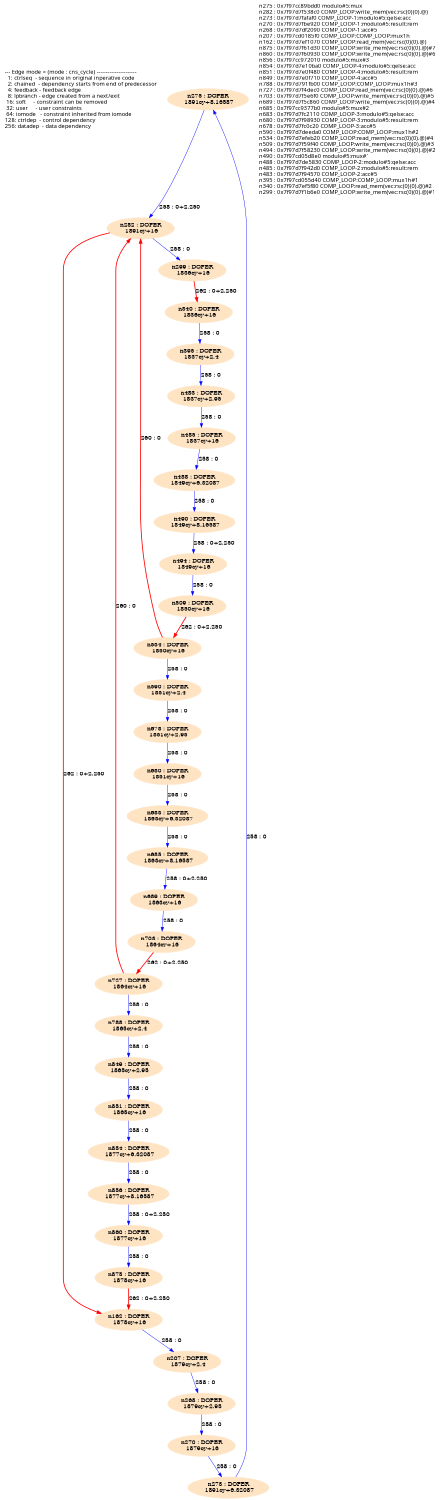 digraph G {
  size="7.5,10"; center=true; ratio=auto;
  m1[fontname=Fixed,labeljust=left,label="--- Edge mode = (mode : cns_cycle) ----------------------\l  1: ctrlseq  - sequence in original inperative code     \l  2: chained  - dependency starts from end of predecessor\l  4: feedback - feedback edge                            \l  8: lpbranch - edge created from a next/exit            \l 16: soft     - constraint can be removed                \l 32: user     - user constraints                         \l 64: iomode   - constraint inherited from iomode         \l128: ctrldep  - control dependency                       \l256: datadep  - data dependency                          \l",shape=none];
  n275[label="n275 : DOPER\n 1891cy+8.16587\n",shape=ellipse,style=filled,color=bisque];
  n282[label="n282 : DOPER\n 1891cy+16\n",shape=ellipse,style=filled,color=bisque];
  n273[label="n273 : DOPER\n 1891cy+6.32087\n",shape=ellipse,style=filled,color=bisque];
  n270[label="n270 : DOPER\n 1879cy+16\n",shape=ellipse,style=filled,color=bisque];
  n268[label="n268 : DOPER\n 1879cy+2.95\n",shape=ellipse,style=filled,color=bisque];
  n207[label="n207 : DOPER\n 1879cy+2.4\n",shape=ellipse,style=filled,color=bisque];
  n162[label="n162 : DOPER\n 1878cy+16\n",shape=ellipse,style=filled,color=bisque];
  n875[label="n875 : DOPER\n 1878cy+16\n",shape=ellipse,style=filled,color=bisque];
  n860[label="n860 : DOPER\n 1877cy+16\n",shape=ellipse,style=filled,color=bisque];
  n856[label="n856 : DOPER\n 1877cy+8.16587\n",shape=ellipse,style=filled,color=bisque];
  n854[label="n854 : DOPER\n 1877cy+6.32087\n",shape=ellipse,style=filled,color=bisque];
  n851[label="n851 : DOPER\n 1865cy+16\n",shape=ellipse,style=filled,color=bisque];
  n849[label="n849 : DOPER\n 1865cy+2.95\n",shape=ellipse,style=filled,color=bisque];
  n788[label="n788 : DOPER\n 1865cy+2.4\n",shape=ellipse,style=filled,color=bisque];
  n727[label="n727 : DOPER\n 1864cy+16\n",shape=ellipse,style=filled,color=bisque];
  n703[label="n703 : DOPER\n 1864cy+16\n",shape=ellipse,style=filled,color=bisque];
  n689[label="n689 : DOPER\n 1863cy+16\n",shape=ellipse,style=filled,color=bisque];
  n685[label="n685 : DOPER\n 1863cy+8.16587\n",shape=ellipse,style=filled,color=bisque];
  n683[label="n683 : DOPER\n 1863cy+6.32087\n",shape=ellipse,style=filled,color=bisque];
  n680[label="n680 : DOPER\n 1851cy+16\n",shape=ellipse,style=filled,color=bisque];
  n678[label="n678 : DOPER\n 1851cy+2.95\n",shape=ellipse,style=filled,color=bisque];
  n590[label="n590 : DOPER\n 1851cy+2.4\n",shape=ellipse,style=filled,color=bisque];
  n534[label="n534 : DOPER\n 1850cy+16\n",shape=ellipse,style=filled,color=bisque];
  n509[label="n509 : DOPER\n 1850cy+16\n",shape=ellipse,style=filled,color=bisque];
  n494[label="n494 : DOPER\n 1849cy+16\n",shape=ellipse,style=filled,color=bisque];
  n490[label="n490 : DOPER\n 1849cy+8.16587\n",shape=ellipse,style=filled,color=bisque];
  n488[label="n488 : DOPER\n 1849cy+6.32087\n",shape=ellipse,style=filled,color=bisque];
  n485[label="n485 : DOPER\n 1837cy+16\n",shape=ellipse,style=filled,color=bisque];
  n483[label="n483 : DOPER\n 1837cy+2.95\n",shape=ellipse,style=filled,color=bisque];
  n395[label="n395 : DOPER\n 1837cy+2.4\n",shape=ellipse,style=filled,color=bisque];
  n340[label="n340 : DOPER\n 1836cy+16\n",shape=ellipse,style=filled,color=bisque];
  n299[label="n299 : DOPER\n 1836cy+16\n",shape=ellipse,style=filled,color=bisque];
  m2[fontname=Fixed,labeljust=left,label="n275 : 0x7f97cc89bdd0 modulo#5:mux\ln282 : 0x7f97d7f538c0 COMP_LOOP:write_mem(vec:rsc(0)(0).@)\ln273 : 0x7f97d7fafaf0 COMP_LOOP-1:modulo#5:qelse:acc\ln270 : 0x7f97d7fbe920 COMP_LOOP-1:modulo#5:result:rem\ln268 : 0x7f97d7df2090 COMP_LOOP-1:acc#5\ln207 : 0x7f97cd0185f0 COMP_LOOP:COMP_LOOP:mux1h\ln162 : 0x7f97d7ef1070 COMP_LOOP:read_mem(vec:rsc(0)(0).@)\ln875 : 0x7f97d7f61d30 COMP_LOOP:write_mem(vec:rsc(0)(0).@)#7\ln860 : 0x7f97d7f60930 COMP_LOOP:write_mem(vec:rsc(0)(0).@)#6\ln856 : 0x7f97cc972010 modulo#5:mux#3\ln854 : 0x7f97d7e10ba0 COMP_LOOP-4:modulo#5:qelse:acc\ln851 : 0x7f97d7e0f480 COMP_LOOP-4:modulo#5:result:rem\ln849 : 0x7f97d7e0f710 COMP_LOOP-4:acc#5\ln788 : 0x7f97d791fb00 COMP_LOOP:COMP_LOOP:mux1h#3\ln727 : 0x7f97d7f4dec0 COMP_LOOP:read_mem(vec:rsc(0)(0).@)#6\ln703 : 0x7f97d7f5e6f0 COMP_LOOP:write_mem(vec:rsc(0)(0).@)#5\ln689 : 0x7f97d7f5c860 COMP_LOOP:write_mem(vec:rsc(0)(0).@)#4\ln685 : 0x7f97cc9377b0 modulo#5:mux#2\ln683 : 0x7f97d7fc2110 COMP_LOOP-3:modulo#5:qelse:acc\ln680 : 0x7f97d7f98930 COMP_LOOP-3:modulo#5:result:rem\ln678 : 0x7f97d7fc0c20 COMP_LOOP-3:acc#5\ln590 : 0x7f97d7deeda0 COMP_LOOP:COMP_LOOP:mux1h#2\ln534 : 0x7f97d7efeb20 COMP_LOOP:read_mem(vec:rsc(0)(0).@)#4\ln509 : 0x7f97d7f59f40 COMP_LOOP:write_mem(vec:rsc(0)(0).@)#3\ln494 : 0x7f97d7f58230 COMP_LOOP:write_mem(vec:rsc(0)(0).@)#2\ln490 : 0x7f97cd05d8e0 modulo#5:mux#1\ln488 : 0x7f97d7de5830 COMP_LOOP-2:modulo#5:qelse:acc\ln485 : 0x7f97d7f942d0 COMP_LOOP-2:modulo#5:result:rem\ln483 : 0x7f97d7f94570 COMP_LOOP-2:acc#5\ln395 : 0x7f97cd055d40 COMP_LOOP:COMP_LOOP:mux1h#1\ln340 : 0x7f97d7ef5f80 COMP_LOOP:read_mem(vec:rsc(0)(0).@)#2\ln299 : 0x7f97d7f1b6e0 COMP_LOOP:write_mem(vec:rsc(0)(0).@)#1\l",shape=none];
  n275 -> n282[label="258 : 0+2.250",color=blue];
  n273 -> n275[label="258 : 0",color=blue];
  n270 -> n273[label="258 : 0",color=blue];
  n268 -> n270[label="258 : 0",color=blue];
  n207 -> n268[label="258 : 0",color=blue];
  n162 -> n207[label="258 : 0",color=blue];
  n875 -> n162[label="262 : 0+2.250",color=red, style=bold];
  n860 -> n875[label="258 : 0",color=blue];
  n856 -> n860[label="258 : 0+2.250",color=blue];
  n854 -> n856[label="258 : 0",color=blue];
  n851 -> n854[label="258 : 0",color=blue];
  n849 -> n851[label="258 : 0",color=blue];
  n788 -> n849[label="258 : 0",color=blue];
  n727 -> n788[label="258 : 0",color=blue];
  n703 -> n727[label="262 : 0+2.250",color=red, style=bold];
  n689 -> n703[label="258 : 0",color=blue];
  n685 -> n689[label="258 : 0+2.250",color=blue];
  n683 -> n685[label="258 : 0",color=blue];
  n680 -> n683[label="258 : 0",color=blue];
  n678 -> n680[label="258 : 0",color=blue];
  n590 -> n678[label="258 : 0",color=blue];
  n534 -> n590[label="258 : 0",color=blue];
  n509 -> n534[label="262 : 0+2.250",color=red, style=bold];
  n494 -> n509[label="258 : 0",color=blue];
  n490 -> n494[label="258 : 0+2.250",color=blue];
  n488 -> n490[label="258 : 0",color=blue];
  n485 -> n488[label="258 : 0",color=blue];
  n483 -> n485[label="258 : 0",color=blue];
  n395 -> n483[label="258 : 0",color=blue];
  n340 -> n395[label="258 : 0",color=blue];
  n299 -> n340[label="262 : 0+2.250",color=red, style=bold];
  n282 -> n299[label="258 : 0",color=blue];
  n727 -> n282[label="260 : 0",color=red, style=bold];
  n534 -> n282[label="260 : 0",color=red, style=bold];
  n282 -> n162[label="262 : 0+2.250",color=red, style=bold];
}

